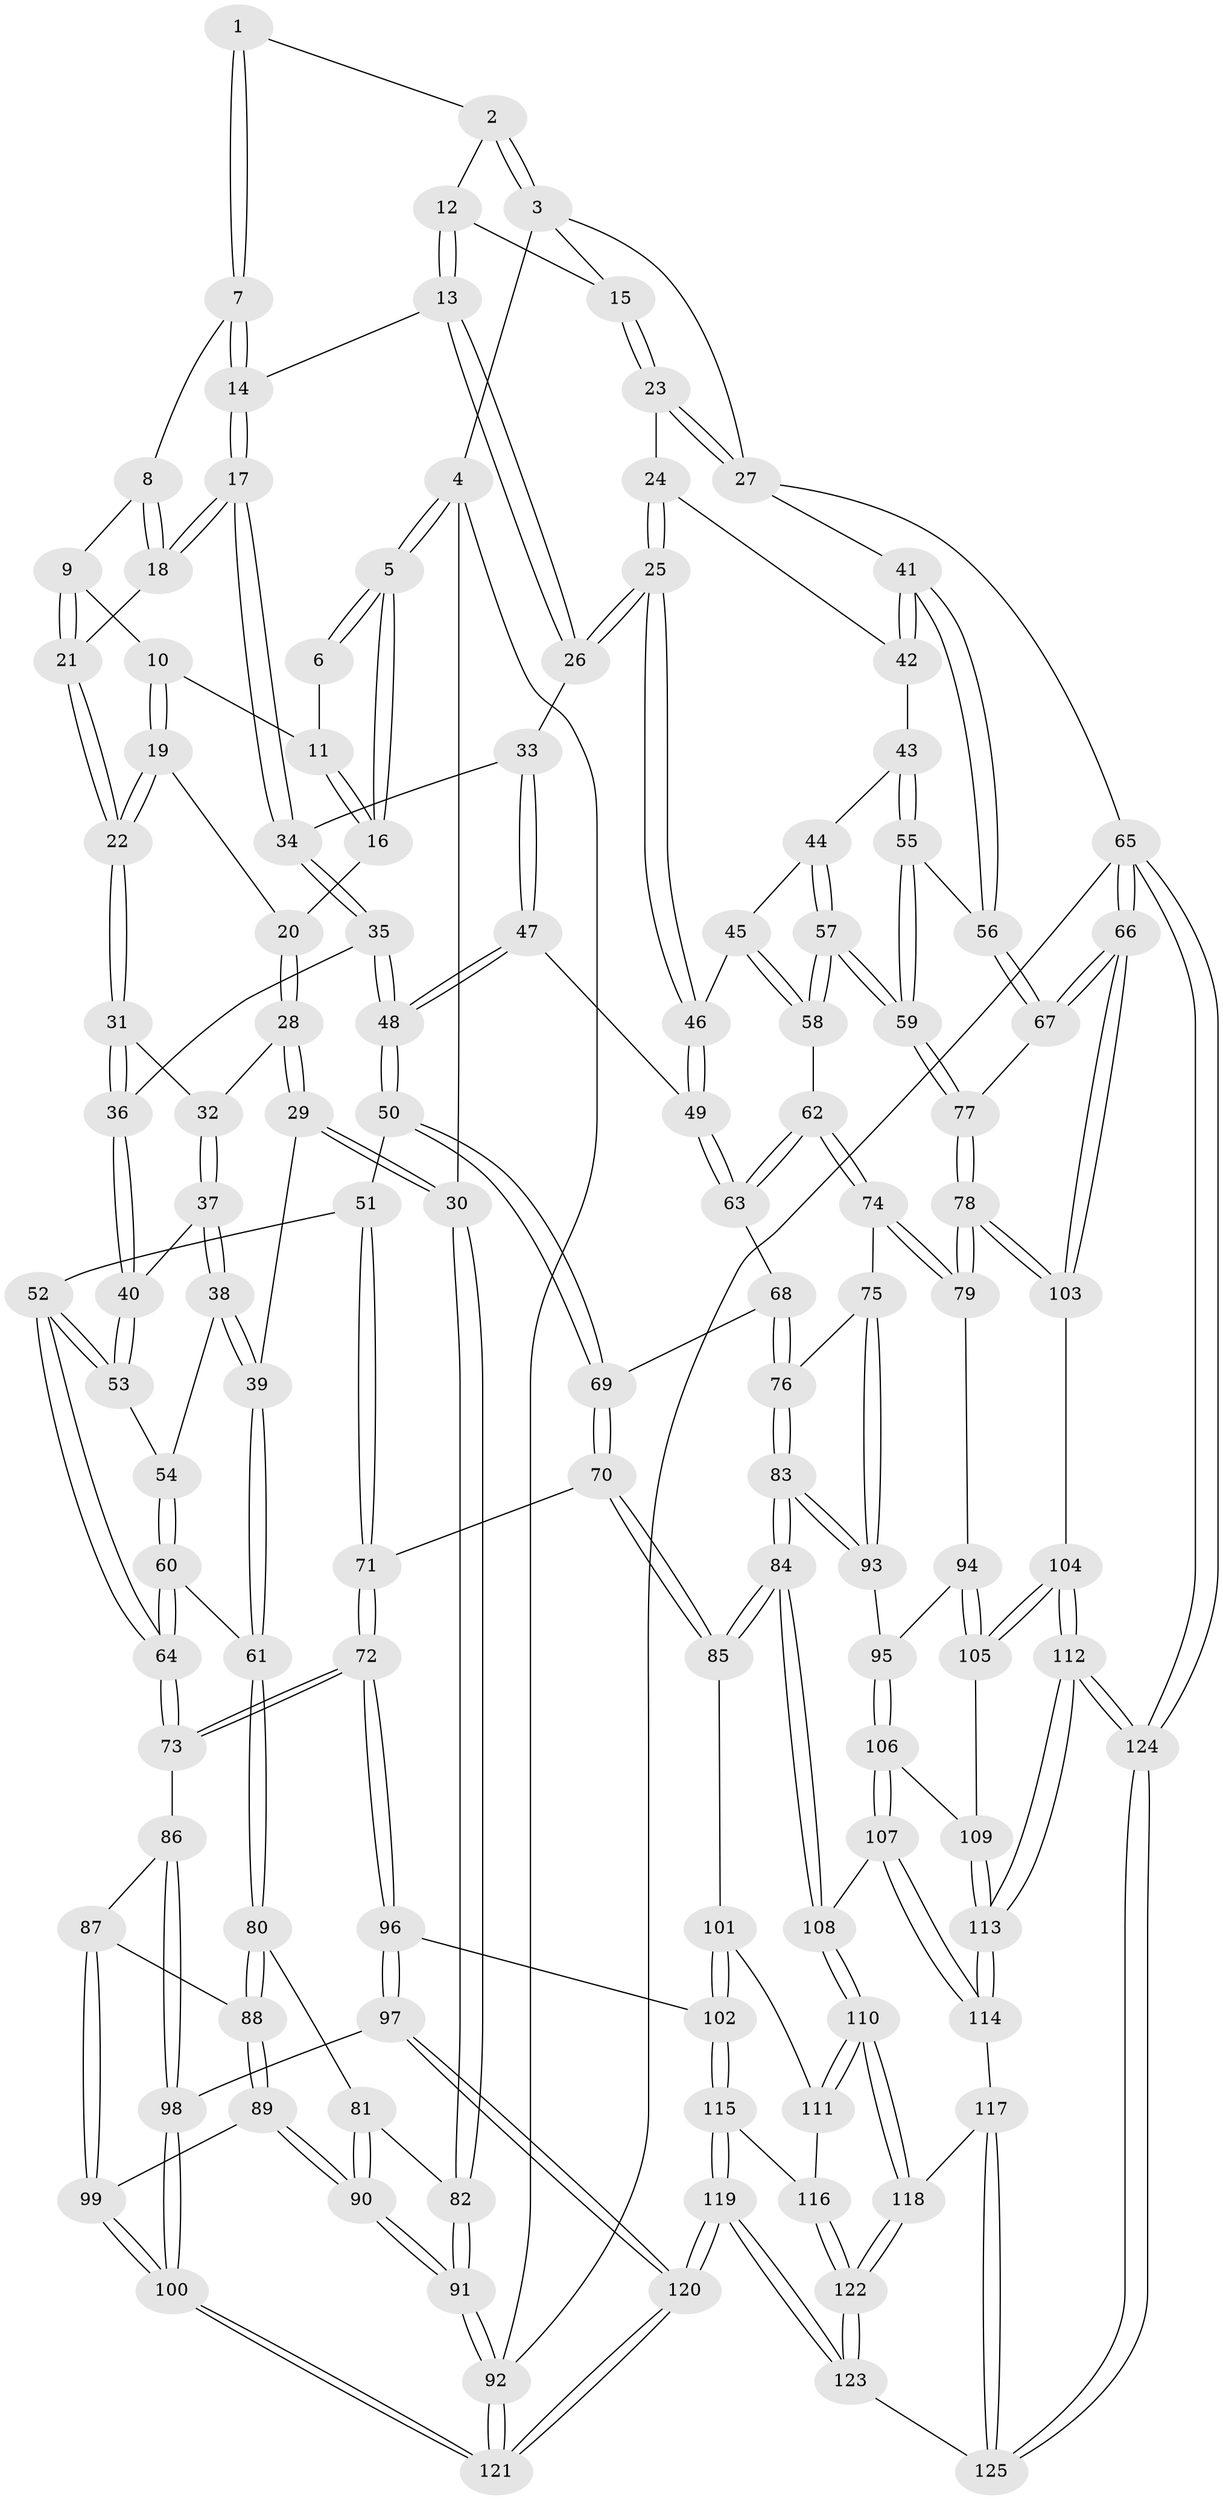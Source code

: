 // coarse degree distribution, {3: 0.08045977011494253, 4: 0.25287356321839083, 5: 0.5172413793103449, 6: 0.12643678160919541, 11: 0.011494252873563218, 7: 0.011494252873563218}
// Generated by graph-tools (version 1.1) at 2025/06/03/04/25 22:06:49]
// undirected, 125 vertices, 309 edges
graph export_dot {
graph [start="1"]
  node [color=gray90,style=filled];
  1 [pos="+0.3818400701451046+0"];
  2 [pos="+0.4098266954833567+0"];
  3 [pos="+0.767971006923896+0"];
  4 [pos="+0+0"];
  5 [pos="+0+0"];
  6 [pos="+0.2561731716842183+0"];
  7 [pos="+0.36018340960766976+0.10700741326714003"];
  8 [pos="+0.3194836757937517+0.12708774781888776"];
  9 [pos="+0.2799953434160009+0.13951920345069713"];
  10 [pos="+0.277927903821338+0.1391711395196133"];
  11 [pos="+0.26323843829960397+0.1276215020949921"];
  12 [pos="+0.501008441021637+0.03513622070091688"];
  13 [pos="+0.4940687597807419+0.17948096404707853"];
  14 [pos="+0.45645011079430753+0.17637509842904214"];
  15 [pos="+0.7255208587158959+0.08994555574263638"];
  16 [pos="+0+0"];
  17 [pos="+0.3690675545920832+0.29179280726269663"];
  18 [pos="+0.3462575783283245+0.27867051196290143"];
  19 [pos="+0.1771477319642342+0.20915578358360834"];
  20 [pos="+0.10701701444371223+0.19678226593479772"];
  21 [pos="+0.27833247811339545+0.25960810566873377"];
  22 [pos="+0.2297304546752744+0.2923142710208481"];
  23 [pos="+0.725365000809892+0.10452670935031522"];
  24 [pos="+0.6804517645616585+0.2191971335459387"];
  25 [pos="+0.6582468835033152+0.23480718109164184"];
  26 [pos="+0.6318678730349929+0.2359948479804376"];
  27 [pos="+1+0.21019433759870487"];
  28 [pos="+0.09385128419404158+0.24705608335953289"];
  29 [pos="+0+0.4398142637084192"];
  30 [pos="+0+0.438998209577594"];
  31 [pos="+0.21660002049065283+0.3315047719608144"];
  32 [pos="+0.14385422469514483+0.32494329246343684"];
  33 [pos="+0.49149331091681914+0.35738824597552693"];
  34 [pos="+0.37149609125916294+0.3074141150152098"];
  35 [pos="+0.321140955809643+0.40432118923232496"];
  36 [pos="+0.24575134597853834+0.3896319916477645"];
  37 [pos="+0.0369015083685703+0.4403156043850991"];
  38 [pos="+0.011450021102889563+0.44734361039680354"];
  39 [pos="+0+0.4586451308597298"];
  40 [pos="+0.18777972142785287+0.45649398700100047"];
  41 [pos="+1+0.27322106832907606"];
  42 [pos="+0.8339201477252558+0.30642862212875105"];
  43 [pos="+0.8459343709853329+0.4761753401659669"];
  44 [pos="+0.8410632744747056+0.4786020233069104"];
  45 [pos="+0.7939132616540354+0.4848605172792342"];
  46 [pos="+0.6655214264344362+0.4710167005442742"];
  47 [pos="+0.45108356833158186+0.49317484699081743"];
  48 [pos="+0.4052649826109447+0.5177578020659095"];
  49 [pos="+0.6347953043057256+0.5155166130770684"];
  50 [pos="+0.39647720655164803+0.5381907030704012"];
  51 [pos="+0.3376778013200894+0.5716722577321781"];
  52 [pos="+0.2519006033739939+0.5937823982524675"];
  53 [pos="+0.2102900881255991+0.5274674065850571"];
  54 [pos="+0.12678182580667788+0.5396609365044365"];
  55 [pos="+0.8992462215577168+0.4903561689313326"];
  56 [pos="+1+0.4882832528784513"];
  57 [pos="+0.8160751760362798+0.6489507632376276"];
  58 [pos="+0.760877535153483+0.6427931120971008"];
  59 [pos="+0.8653626472848218+0.6749153286397758"];
  60 [pos="+0.1292883239246008+0.6481550206211837"];
  61 [pos="+0.11012304841424483+0.6502195863650012"];
  62 [pos="+0.7503281104531428+0.6439853070890041"];
  63 [pos="+0.6347979704178233+0.5155330545871492"];
  64 [pos="+0.20595915840086856+0.6539691274719208"];
  65 [pos="+1+1"];
  66 [pos="+1+1"];
  67 [pos="+1+0.5942819014997247"];
  68 [pos="+0.5855979375396758+0.6481970865636226"];
  69 [pos="+0.4595416148191592+0.6471394019710304"];
  70 [pos="+0.4472416529931016+0.7426907098072493"];
  71 [pos="+0.35448068320807286+0.7529065156180635"];
  72 [pos="+0.33523680964855457+0.7642307273446781"];
  73 [pos="+0.20673131275689965+0.6566078460278654"];
  74 [pos="+0.7020020798336837+0.7114132056616774"];
  75 [pos="+0.6640602852097877+0.7091488570630292"];
  76 [pos="+0.6016204250481653+0.6857556748167596"];
  77 [pos="+0.8982395456568915+0.704369632857871"];
  78 [pos="+0.8612320584288486+0.8380621174426277"];
  79 [pos="+0.7258829361930607+0.7736685318065005"];
  80 [pos="+0.0853866062456212+0.68237173865055"];
  81 [pos="+0.05703685116443086+0.6908907522945712"];
  82 [pos="+0+0.6310294482398013"];
  83 [pos="+0.5322175737225504+0.7978392649232374"];
  84 [pos="+0.51743934038541+0.8026010560677989"];
  85 [pos="+0.4923845074298011+0.7952712004665733"];
  86 [pos="+0.1917400842640017+0.7622480689066634"];
  87 [pos="+0.15280642878534054+0.7840325640398011"];
  88 [pos="+0.0868682513301209+0.7643353174128035"];
  89 [pos="+0.0029734767101310417+0.8554243236660743"];
  90 [pos="+0+0.8543161844000177"];
  91 [pos="+0+0.8846978757636824"];
  92 [pos="+0+1"];
  93 [pos="+0.612385697882277+0.8206719893961204"];
  94 [pos="+0.6716277462359529+0.8256086449127575"];
  95 [pos="+0.6243537136383459+0.8286067571464238"];
  96 [pos="+0.29180023770010777+0.8690676928392009"];
  97 [pos="+0.2804896336623681+0.8708696541364687"];
  98 [pos="+0.2799637296138902+0.8707666353714458"];
  99 [pos="+0.11802424350806454+0.9057789007826184"];
  100 [pos="+0.12734534697728672+0.9146814814336007"];
  101 [pos="+0.4419538768722406+0.846591831129318"];
  102 [pos="+0.2989876612108829+0.8734570607696123"];
  103 [pos="+0.861959994455431+0.8413429315618418"];
  104 [pos="+0.8386099861524383+0.8825528032589349"];
  105 [pos="+0.6961130530631064+0.8683250274802796"];
  106 [pos="+0.6236706484240686+0.9151021627118531"];
  107 [pos="+0.6196401285987252+0.9250022660296646"];
  108 [pos="+0.5329188892829501+0.9132216461563113"];
  109 [pos="+0.6892954181387029+0.889044051125823"];
  110 [pos="+0.5098163002520033+0.9487194009418045"];
  111 [pos="+0.43870052909792795+0.9251841900435618"];
  112 [pos="+0.7974510878767084+1"];
  113 [pos="+0.7261740127628781+0.9733121740572565"];
  114 [pos="+0.6299129493371297+0.9477636576926453"];
  115 [pos="+0.3345315518342817+0.9181924680498176"];
  116 [pos="+0.39735559655449276+0.9460102491257952"];
  117 [pos="+0.6146929406475006+0.9793917976005964"];
  118 [pos="+0.5112059431590831+0.9682297654857577"];
  119 [pos="+0.29935309238941016+1"];
  120 [pos="+0.16423274518174036+1"];
  121 [pos="+0.1360171535053565+1"];
  122 [pos="+0.4695949391550352+1"];
  123 [pos="+0.46976056018754836+1"];
  124 [pos="+0.8468616387650392+1"];
  125 [pos="+0.5760243805337049+1"];
  1 -- 2;
  1 -- 7;
  1 -- 7;
  2 -- 3;
  2 -- 3;
  2 -- 12;
  3 -- 4;
  3 -- 15;
  3 -- 27;
  4 -- 5;
  4 -- 5;
  4 -- 30;
  4 -- 92;
  5 -- 6;
  5 -- 6;
  5 -- 16;
  5 -- 16;
  6 -- 11;
  7 -- 8;
  7 -- 14;
  7 -- 14;
  8 -- 9;
  8 -- 18;
  8 -- 18;
  9 -- 10;
  9 -- 21;
  9 -- 21;
  10 -- 11;
  10 -- 19;
  10 -- 19;
  11 -- 16;
  11 -- 16;
  12 -- 13;
  12 -- 13;
  12 -- 15;
  13 -- 14;
  13 -- 26;
  13 -- 26;
  14 -- 17;
  14 -- 17;
  15 -- 23;
  15 -- 23;
  16 -- 20;
  17 -- 18;
  17 -- 18;
  17 -- 34;
  17 -- 34;
  18 -- 21;
  19 -- 20;
  19 -- 22;
  19 -- 22;
  20 -- 28;
  20 -- 28;
  21 -- 22;
  21 -- 22;
  22 -- 31;
  22 -- 31;
  23 -- 24;
  23 -- 27;
  23 -- 27;
  24 -- 25;
  24 -- 25;
  24 -- 42;
  25 -- 26;
  25 -- 26;
  25 -- 46;
  25 -- 46;
  26 -- 33;
  27 -- 41;
  27 -- 65;
  28 -- 29;
  28 -- 29;
  28 -- 32;
  29 -- 30;
  29 -- 30;
  29 -- 39;
  30 -- 82;
  30 -- 82;
  31 -- 32;
  31 -- 36;
  31 -- 36;
  32 -- 37;
  32 -- 37;
  33 -- 34;
  33 -- 47;
  33 -- 47;
  34 -- 35;
  34 -- 35;
  35 -- 36;
  35 -- 48;
  35 -- 48;
  36 -- 40;
  36 -- 40;
  37 -- 38;
  37 -- 38;
  37 -- 40;
  38 -- 39;
  38 -- 39;
  38 -- 54;
  39 -- 61;
  39 -- 61;
  40 -- 53;
  40 -- 53;
  41 -- 42;
  41 -- 42;
  41 -- 56;
  41 -- 56;
  42 -- 43;
  43 -- 44;
  43 -- 55;
  43 -- 55;
  44 -- 45;
  44 -- 57;
  44 -- 57;
  45 -- 46;
  45 -- 58;
  45 -- 58;
  46 -- 49;
  46 -- 49;
  47 -- 48;
  47 -- 48;
  47 -- 49;
  48 -- 50;
  48 -- 50;
  49 -- 63;
  49 -- 63;
  50 -- 51;
  50 -- 69;
  50 -- 69;
  51 -- 52;
  51 -- 71;
  51 -- 71;
  52 -- 53;
  52 -- 53;
  52 -- 64;
  52 -- 64;
  53 -- 54;
  54 -- 60;
  54 -- 60;
  55 -- 56;
  55 -- 59;
  55 -- 59;
  56 -- 67;
  56 -- 67;
  57 -- 58;
  57 -- 58;
  57 -- 59;
  57 -- 59;
  58 -- 62;
  59 -- 77;
  59 -- 77;
  60 -- 61;
  60 -- 64;
  60 -- 64;
  61 -- 80;
  61 -- 80;
  62 -- 63;
  62 -- 63;
  62 -- 74;
  62 -- 74;
  63 -- 68;
  64 -- 73;
  64 -- 73;
  65 -- 66;
  65 -- 66;
  65 -- 124;
  65 -- 124;
  65 -- 92;
  66 -- 67;
  66 -- 67;
  66 -- 103;
  66 -- 103;
  67 -- 77;
  68 -- 69;
  68 -- 76;
  68 -- 76;
  69 -- 70;
  69 -- 70;
  70 -- 71;
  70 -- 85;
  70 -- 85;
  71 -- 72;
  71 -- 72;
  72 -- 73;
  72 -- 73;
  72 -- 96;
  72 -- 96;
  73 -- 86;
  74 -- 75;
  74 -- 79;
  74 -- 79;
  75 -- 76;
  75 -- 93;
  75 -- 93;
  76 -- 83;
  76 -- 83;
  77 -- 78;
  77 -- 78;
  78 -- 79;
  78 -- 79;
  78 -- 103;
  78 -- 103;
  79 -- 94;
  80 -- 81;
  80 -- 88;
  80 -- 88;
  81 -- 82;
  81 -- 90;
  81 -- 90;
  82 -- 91;
  82 -- 91;
  83 -- 84;
  83 -- 84;
  83 -- 93;
  83 -- 93;
  84 -- 85;
  84 -- 85;
  84 -- 108;
  84 -- 108;
  85 -- 101;
  86 -- 87;
  86 -- 98;
  86 -- 98;
  87 -- 88;
  87 -- 99;
  87 -- 99;
  88 -- 89;
  88 -- 89;
  89 -- 90;
  89 -- 90;
  89 -- 99;
  90 -- 91;
  90 -- 91;
  91 -- 92;
  91 -- 92;
  92 -- 121;
  92 -- 121;
  93 -- 95;
  94 -- 95;
  94 -- 105;
  94 -- 105;
  95 -- 106;
  95 -- 106;
  96 -- 97;
  96 -- 97;
  96 -- 102;
  97 -- 98;
  97 -- 120;
  97 -- 120;
  98 -- 100;
  98 -- 100;
  99 -- 100;
  99 -- 100;
  100 -- 121;
  100 -- 121;
  101 -- 102;
  101 -- 102;
  101 -- 111;
  102 -- 115;
  102 -- 115;
  103 -- 104;
  104 -- 105;
  104 -- 105;
  104 -- 112;
  104 -- 112;
  105 -- 109;
  106 -- 107;
  106 -- 107;
  106 -- 109;
  107 -- 108;
  107 -- 114;
  107 -- 114;
  108 -- 110;
  108 -- 110;
  109 -- 113;
  109 -- 113;
  110 -- 111;
  110 -- 111;
  110 -- 118;
  110 -- 118;
  111 -- 116;
  112 -- 113;
  112 -- 113;
  112 -- 124;
  112 -- 124;
  113 -- 114;
  113 -- 114;
  114 -- 117;
  115 -- 116;
  115 -- 119;
  115 -- 119;
  116 -- 122;
  116 -- 122;
  117 -- 118;
  117 -- 125;
  117 -- 125;
  118 -- 122;
  118 -- 122;
  119 -- 120;
  119 -- 120;
  119 -- 123;
  119 -- 123;
  120 -- 121;
  120 -- 121;
  122 -- 123;
  122 -- 123;
  123 -- 125;
  124 -- 125;
  124 -- 125;
}
